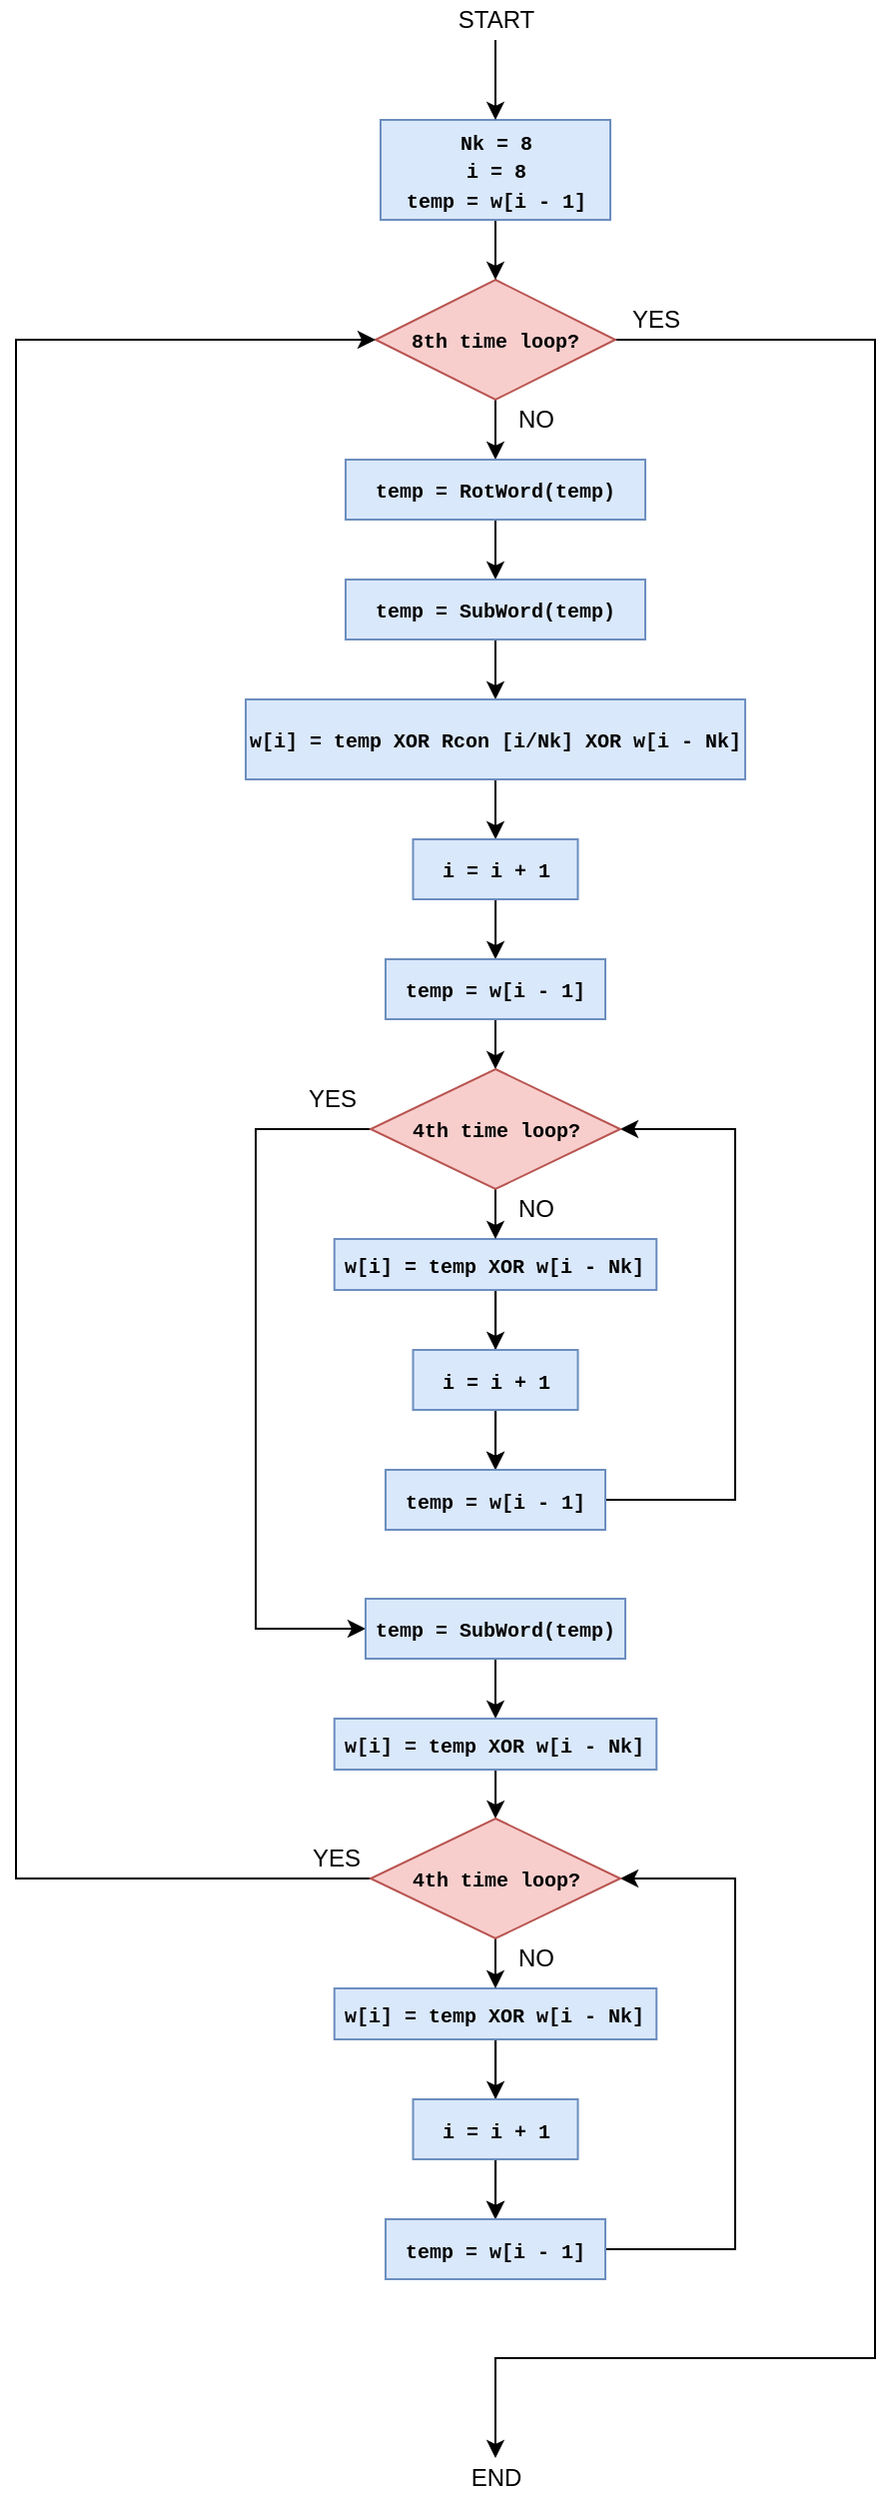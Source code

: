<mxfile version="14.1.8" type="device"><diagram id="C5RBs43oDa-KdzZeNtuy" name="Page-1"><mxGraphModel dx="599" dy="332" grid="1" gridSize="10" guides="1" tooltips="1" connect="1" arrows="1" fold="1" page="1" pageScale="1" pageWidth="1200" pageHeight="1920" math="0" shadow="0"><root><mxCell id="WIyWlLk6GJQsqaUBKTNV-0"/><mxCell id="WIyWlLk6GJQsqaUBKTNV-1" parent="WIyWlLk6GJQsqaUBKTNV-0"/><mxCell id="ouz0NxqWBHhlOmaD64dB-5" value="" style="edgeStyle=orthogonalEdgeStyle;rounded=0;orthogonalLoop=1;jettySize=auto;html=1;" edge="1" parent="WIyWlLk6GJQsqaUBKTNV-1" source="ouz0NxqWBHhlOmaD64dB-1" target="ouz0NxqWBHhlOmaD64dB-4"><mxGeometry relative="1" as="geometry"/></mxCell><mxCell id="ouz0NxqWBHhlOmaD64dB-49" style="edgeStyle=orthogonalEdgeStyle;rounded=0;orthogonalLoop=1;jettySize=auto;html=1;exitX=1;exitY=0.5;exitDx=0;exitDy=0;" edge="1" parent="WIyWlLk6GJQsqaUBKTNV-1" source="ouz0NxqWBHhlOmaD64dB-1"><mxGeometry relative="1" as="geometry"><mxPoint x="400" y="1250" as="targetPoint"/><Array as="points"><mxPoint x="590" y="190"/><mxPoint x="590" y="1200"/><mxPoint x="400" y="1200"/></Array></mxGeometry></mxCell><mxCell id="ouz0NxqWBHhlOmaD64dB-1" value="&lt;font face=&quot;Courier New&quot; style=&quot;font-size: 10px&quot;&gt;&lt;b&gt;8th time loop?&lt;/b&gt;&lt;/font&gt;" style="rhombus;whiteSpace=wrap;html=1;fillColor=#f8cecc;strokeColor=#b85450;" vertex="1" parent="WIyWlLk6GJQsqaUBKTNV-1"><mxGeometry x="340" y="160" width="120" height="60" as="geometry"/></mxCell><mxCell id="ouz0NxqWBHhlOmaD64dB-47" value="" style="edgeStyle=orthogonalEdgeStyle;rounded=0;orthogonalLoop=1;jettySize=auto;html=1;" edge="1" parent="WIyWlLk6GJQsqaUBKTNV-1" source="ouz0NxqWBHhlOmaD64dB-2" target="ouz0NxqWBHhlOmaD64dB-1"><mxGeometry relative="1" as="geometry"/></mxCell><mxCell id="ouz0NxqWBHhlOmaD64dB-2" value="&lt;font style=&quot;font-size: 10px ; line-height: 100%&quot; face=&quot;Courier New&quot;&gt;&lt;b&gt;Nk = 8&lt;br&gt;i = 8&lt;br&gt;temp = w[i - 1]&lt;/b&gt;&lt;/font&gt;" style="rounded=0;whiteSpace=wrap;html=1;fillColor=#dae8fc;strokeColor=#6c8ebf;" vertex="1" parent="WIyWlLk6GJQsqaUBKTNV-1"><mxGeometry x="342.5" y="80" width="115" height="50" as="geometry"/></mxCell><mxCell id="ouz0NxqWBHhlOmaD64dB-7" value="" style="edgeStyle=orthogonalEdgeStyle;rounded=0;orthogonalLoop=1;jettySize=auto;html=1;" edge="1" parent="WIyWlLk6GJQsqaUBKTNV-1" source="ouz0NxqWBHhlOmaD64dB-4" target="ouz0NxqWBHhlOmaD64dB-6"><mxGeometry relative="1" as="geometry"/></mxCell><mxCell id="ouz0NxqWBHhlOmaD64dB-4" value="&lt;font face=&quot;Courier New&quot; style=&quot;font-size: 10px&quot;&gt;&lt;b&gt;temp = RotWord(temp)&lt;/b&gt;&lt;/font&gt;" style="whiteSpace=wrap;html=1;fillColor=#dae8fc;strokeColor=#6c8ebf;" vertex="1" parent="WIyWlLk6GJQsqaUBKTNV-1"><mxGeometry x="325.01" y="250" width="150" height="30" as="geometry"/></mxCell><mxCell id="ouz0NxqWBHhlOmaD64dB-9" value="" style="edgeStyle=orthogonalEdgeStyle;rounded=0;orthogonalLoop=1;jettySize=auto;html=1;" edge="1" parent="WIyWlLk6GJQsqaUBKTNV-1" source="ouz0NxqWBHhlOmaD64dB-6" target="ouz0NxqWBHhlOmaD64dB-8"><mxGeometry relative="1" as="geometry"/></mxCell><mxCell id="ouz0NxqWBHhlOmaD64dB-6" value="&lt;font style=&quot;font-size: 10px&quot; face=&quot;Courier New&quot;&gt;&lt;b&gt;temp = SubWord(temp)&lt;/b&gt;&lt;/font&gt;" style="whiteSpace=wrap;html=1;fillColor=#dae8fc;strokeColor=#6c8ebf;" vertex="1" parent="WIyWlLk6GJQsqaUBKTNV-1"><mxGeometry x="325" y="310" width="150" height="30" as="geometry"/></mxCell><mxCell id="ouz0NxqWBHhlOmaD64dB-11" value="" style="edgeStyle=orthogonalEdgeStyle;rounded=0;orthogonalLoop=1;jettySize=auto;html=1;" edge="1" parent="WIyWlLk6GJQsqaUBKTNV-1" source="ouz0NxqWBHhlOmaD64dB-8" target="ouz0NxqWBHhlOmaD64dB-10"><mxGeometry relative="1" as="geometry"/></mxCell><mxCell id="ouz0NxqWBHhlOmaD64dB-8" value="&lt;font face=&quot;Courier New&quot; style=&quot;font-size: 10px&quot;&gt;&lt;b&gt;w[i] = temp XOR Rcon [i/Nk] XOR w[i - Nk]&lt;/b&gt;&lt;/font&gt;" style="whiteSpace=wrap;html=1;fillColor=#dae8fc;strokeColor=#6c8ebf;" vertex="1" parent="WIyWlLk6GJQsqaUBKTNV-1"><mxGeometry x="275.01" y="370" width="250" height="40" as="geometry"/></mxCell><mxCell id="ouz0NxqWBHhlOmaD64dB-13" value="" style="edgeStyle=orthogonalEdgeStyle;rounded=0;orthogonalLoop=1;jettySize=auto;html=1;" edge="1" parent="WIyWlLk6GJQsqaUBKTNV-1" source="ouz0NxqWBHhlOmaD64dB-10" target="ouz0NxqWBHhlOmaD64dB-12"><mxGeometry relative="1" as="geometry"/></mxCell><mxCell id="ouz0NxqWBHhlOmaD64dB-10" value="&lt;font face=&quot;Courier New&quot; style=&quot;font-size: 10px&quot;&gt;&lt;b&gt;i = i + 1&lt;/b&gt;&lt;/font&gt;" style="whiteSpace=wrap;html=1;fillColor=#dae8fc;strokeColor=#6c8ebf;" vertex="1" parent="WIyWlLk6GJQsqaUBKTNV-1"><mxGeometry x="358.75" y="440" width="82.5" height="30" as="geometry"/></mxCell><mxCell id="ouz0NxqWBHhlOmaD64dB-25" value="" style="edgeStyle=orthogonalEdgeStyle;rounded=0;orthogonalLoop=1;jettySize=auto;html=1;" edge="1" parent="WIyWlLk6GJQsqaUBKTNV-1" source="ouz0NxqWBHhlOmaD64dB-12" target="ouz0NxqWBHhlOmaD64dB-22"><mxGeometry relative="1" as="geometry"/></mxCell><mxCell id="ouz0NxqWBHhlOmaD64dB-12" value="&lt;font face=&quot;Courier New&quot; style=&quot;font-size: 10px&quot;&gt;&lt;b&gt;temp = w[i - 1]&lt;/b&gt;&lt;/font&gt;" style="whiteSpace=wrap;html=1;fillColor=#dae8fc;strokeColor=#6c8ebf;" vertex="1" parent="WIyWlLk6GJQsqaUBKTNV-1"><mxGeometry x="345" y="500" width="110" height="30" as="geometry"/></mxCell><mxCell id="ouz0NxqWBHhlOmaD64dB-17" value="" style="edgeStyle=orthogonalEdgeStyle;rounded=0;orthogonalLoop=1;jettySize=auto;html=1;" edge="1" parent="WIyWlLk6GJQsqaUBKTNV-1" source="ouz0NxqWBHhlOmaD64dB-14" target="ouz0NxqWBHhlOmaD64dB-16"><mxGeometry relative="1" as="geometry"/></mxCell><mxCell id="ouz0NxqWBHhlOmaD64dB-27" value="" style="edgeStyle=orthogonalEdgeStyle;rounded=0;orthogonalLoop=1;jettySize=auto;html=1;" edge="1" parent="WIyWlLk6GJQsqaUBKTNV-1" source="ouz0NxqWBHhlOmaD64dB-14" target="ouz0NxqWBHhlOmaD64dB-18"><mxGeometry relative="1" as="geometry"/></mxCell><mxCell id="ouz0NxqWBHhlOmaD64dB-14" value="&lt;font face=&quot;Courier New&quot; style=&quot;font-size: 10px&quot;&gt;&lt;b&gt;w[i] = temp XOR w[i - Nk]&lt;/b&gt;&lt;/font&gt;" style="whiteSpace=wrap;html=1;fillColor=#dae8fc;strokeColor=#6c8ebf;" vertex="1" parent="WIyWlLk6GJQsqaUBKTNV-1"><mxGeometry x="319.38" y="640" width="161.25" height="25.5" as="geometry"/></mxCell><mxCell id="ouz0NxqWBHhlOmaD64dB-19" value="" style="edgeStyle=orthogonalEdgeStyle;rounded=0;orthogonalLoop=1;jettySize=auto;html=1;" edge="1" parent="WIyWlLk6GJQsqaUBKTNV-1" source="ouz0NxqWBHhlOmaD64dB-16" target="ouz0NxqWBHhlOmaD64dB-18"><mxGeometry relative="1" as="geometry"/></mxCell><mxCell id="ouz0NxqWBHhlOmaD64dB-16" value="&lt;font face=&quot;Courier New&quot; style=&quot;font-size: 10px&quot;&gt;&lt;b&gt;i = i + 1&lt;/b&gt;&lt;/font&gt;" style="whiteSpace=wrap;html=1;fillColor=#dae8fc;strokeColor=#6c8ebf;" vertex="1" parent="WIyWlLk6GJQsqaUBKTNV-1"><mxGeometry x="358.76" y="695.5" width="82.5" height="30" as="geometry"/></mxCell><mxCell id="ouz0NxqWBHhlOmaD64dB-29" style="edgeStyle=orthogonalEdgeStyle;rounded=0;orthogonalLoop=1;jettySize=auto;html=1;exitX=1;exitY=0.5;exitDx=0;exitDy=0;entryX=1;entryY=0.5;entryDx=0;entryDy=0;" edge="1" parent="WIyWlLk6GJQsqaUBKTNV-1" source="ouz0NxqWBHhlOmaD64dB-18" target="ouz0NxqWBHhlOmaD64dB-22"><mxGeometry relative="1" as="geometry"><Array as="points"><mxPoint x="520" y="771"/><mxPoint x="520" y="585"/></Array></mxGeometry></mxCell><mxCell id="ouz0NxqWBHhlOmaD64dB-18" value="&lt;font face=&quot;Courier New&quot; style=&quot;font-size: 10px&quot;&gt;&lt;b&gt;temp = w[i - 1]&lt;/b&gt;&lt;/font&gt;" style="whiteSpace=wrap;html=1;fillColor=#dae8fc;strokeColor=#6c8ebf;" vertex="1" parent="WIyWlLk6GJQsqaUBKTNV-1"><mxGeometry x="345.01" y="755.5" width="110" height="30" as="geometry"/></mxCell><mxCell id="ouz0NxqWBHhlOmaD64dB-28" style="edgeStyle=orthogonalEdgeStyle;rounded=0;orthogonalLoop=1;jettySize=auto;html=1;exitX=0.5;exitY=1;exitDx=0;exitDy=0;entryX=0.5;entryY=0;entryDx=0;entryDy=0;" edge="1" parent="WIyWlLk6GJQsqaUBKTNV-1" source="ouz0NxqWBHhlOmaD64dB-22" target="ouz0NxqWBHhlOmaD64dB-14"><mxGeometry relative="1" as="geometry"/></mxCell><mxCell id="ouz0NxqWBHhlOmaD64dB-44" style="edgeStyle=orthogonalEdgeStyle;rounded=0;orthogonalLoop=1;jettySize=auto;html=1;exitX=0;exitY=0.5;exitDx=0;exitDy=0;entryX=0;entryY=0.5;entryDx=0;entryDy=0;" edge="1" parent="WIyWlLk6GJQsqaUBKTNV-1" source="ouz0NxqWBHhlOmaD64dB-22" target="ouz0NxqWBHhlOmaD64dB-31"><mxGeometry relative="1" as="geometry"><Array as="points"><mxPoint x="280" y="585"/><mxPoint x="280" y="835"/></Array></mxGeometry></mxCell><mxCell id="ouz0NxqWBHhlOmaD64dB-22" value="&lt;font face=&quot;Courier New&quot; style=&quot;font-size: 10px&quot;&gt;&lt;b&gt;4th time loop?&lt;/b&gt;&lt;/font&gt;" style="rhombus;whiteSpace=wrap;html=1;fillColor=#f8cecc;strokeColor=#b85450;" vertex="1" parent="WIyWlLk6GJQsqaUBKTNV-1"><mxGeometry x="337.51" y="555" width="125" height="60" as="geometry"/></mxCell><mxCell id="ouz0NxqWBHhlOmaD64dB-33" value="" style="edgeStyle=orthogonalEdgeStyle;rounded=0;orthogonalLoop=1;jettySize=auto;html=1;" edge="1" parent="WIyWlLk6GJQsqaUBKTNV-1" source="ouz0NxqWBHhlOmaD64dB-31" target="ouz0NxqWBHhlOmaD64dB-32"><mxGeometry relative="1" as="geometry"/></mxCell><mxCell id="ouz0NxqWBHhlOmaD64dB-31" value="&lt;font style=&quot;font-size: 10px&quot; face=&quot;Courier New&quot;&gt;&lt;b&gt;temp = SubWord(temp)&lt;/b&gt;&lt;/font&gt;" style="rounded=0;whiteSpace=wrap;html=1;fillColor=#dae8fc;strokeColor=#6c8ebf;" vertex="1" parent="WIyWlLk6GJQsqaUBKTNV-1"><mxGeometry x="335" y="820" width="130" height="30" as="geometry"/></mxCell><mxCell id="ouz0NxqWBHhlOmaD64dB-43" value="" style="edgeStyle=orthogonalEdgeStyle;rounded=0;orthogonalLoop=1;jettySize=auto;html=1;" edge="1" parent="WIyWlLk6GJQsqaUBKTNV-1" source="ouz0NxqWBHhlOmaD64dB-32" target="ouz0NxqWBHhlOmaD64dB-42"><mxGeometry relative="1" as="geometry"/></mxCell><mxCell id="ouz0NxqWBHhlOmaD64dB-32" value="&lt;font face=&quot;Courier New&quot; style=&quot;font-size: 10px&quot;&gt;&lt;b&gt;w[i] = temp XOR w[i - Nk]&lt;/b&gt;&lt;/font&gt;" style="whiteSpace=wrap;html=1;fillColor=#dae8fc;strokeColor=#6c8ebf;" vertex="1" parent="WIyWlLk6GJQsqaUBKTNV-1"><mxGeometry x="319.39" y="880" width="161.25" height="25.5" as="geometry"/></mxCell><mxCell id="ouz0NxqWBHhlOmaD64dB-34" value="" style="edgeStyle=orthogonalEdgeStyle;rounded=0;orthogonalLoop=1;jettySize=auto;html=1;" edge="1" parent="WIyWlLk6GJQsqaUBKTNV-1" source="ouz0NxqWBHhlOmaD64dB-36" target="ouz0NxqWBHhlOmaD64dB-38"><mxGeometry relative="1" as="geometry"/></mxCell><mxCell id="ouz0NxqWBHhlOmaD64dB-35" value="" style="edgeStyle=orthogonalEdgeStyle;rounded=0;orthogonalLoop=1;jettySize=auto;html=1;" edge="1" parent="WIyWlLk6GJQsqaUBKTNV-1" source="ouz0NxqWBHhlOmaD64dB-36" target="ouz0NxqWBHhlOmaD64dB-40"><mxGeometry relative="1" as="geometry"/></mxCell><mxCell id="ouz0NxqWBHhlOmaD64dB-36" value="&lt;font face=&quot;Courier New&quot; style=&quot;font-size: 10px&quot;&gt;&lt;b&gt;w[i] = temp XOR w[i - Nk]&lt;/b&gt;&lt;/font&gt;" style="whiteSpace=wrap;html=1;fillColor=#dae8fc;strokeColor=#6c8ebf;" vertex="1" parent="WIyWlLk6GJQsqaUBKTNV-1"><mxGeometry x="319.38" y="1015" width="161.25" height="25.5" as="geometry"/></mxCell><mxCell id="ouz0NxqWBHhlOmaD64dB-37" value="" style="edgeStyle=orthogonalEdgeStyle;rounded=0;orthogonalLoop=1;jettySize=auto;html=1;" edge="1" parent="WIyWlLk6GJQsqaUBKTNV-1" source="ouz0NxqWBHhlOmaD64dB-38" target="ouz0NxqWBHhlOmaD64dB-40"><mxGeometry relative="1" as="geometry"/></mxCell><mxCell id="ouz0NxqWBHhlOmaD64dB-38" value="&lt;font face=&quot;Courier New&quot; style=&quot;font-size: 10px&quot;&gt;&lt;b&gt;i = i + 1&lt;/b&gt;&lt;/font&gt;" style="whiteSpace=wrap;html=1;fillColor=#dae8fc;strokeColor=#6c8ebf;" vertex="1" parent="WIyWlLk6GJQsqaUBKTNV-1"><mxGeometry x="358.76" y="1070.5" width="82.5" height="30" as="geometry"/></mxCell><mxCell id="ouz0NxqWBHhlOmaD64dB-39" style="edgeStyle=orthogonalEdgeStyle;rounded=0;orthogonalLoop=1;jettySize=auto;html=1;exitX=1;exitY=0.5;exitDx=0;exitDy=0;entryX=1;entryY=0.5;entryDx=0;entryDy=0;" edge="1" parent="WIyWlLk6GJQsqaUBKTNV-1" source="ouz0NxqWBHhlOmaD64dB-40" target="ouz0NxqWBHhlOmaD64dB-42"><mxGeometry relative="1" as="geometry"><Array as="points"><mxPoint x="520" y="1146"/><mxPoint x="520" y="960"/></Array></mxGeometry></mxCell><mxCell id="ouz0NxqWBHhlOmaD64dB-40" value="&lt;font face=&quot;Courier New&quot; style=&quot;font-size: 10px&quot;&gt;&lt;b&gt;temp = w[i - 1]&lt;/b&gt;&lt;/font&gt;" style="whiteSpace=wrap;html=1;fillColor=#dae8fc;strokeColor=#6c8ebf;" vertex="1" parent="WIyWlLk6GJQsqaUBKTNV-1"><mxGeometry x="345.01" y="1130.5" width="110" height="30" as="geometry"/></mxCell><mxCell id="ouz0NxqWBHhlOmaD64dB-41" style="edgeStyle=orthogonalEdgeStyle;rounded=0;orthogonalLoop=1;jettySize=auto;html=1;exitX=0.5;exitY=1;exitDx=0;exitDy=0;entryX=0.5;entryY=0;entryDx=0;entryDy=0;" edge="1" parent="WIyWlLk6GJQsqaUBKTNV-1" source="ouz0NxqWBHhlOmaD64dB-42" target="ouz0NxqWBHhlOmaD64dB-36"><mxGeometry relative="1" as="geometry"/></mxCell><mxCell id="ouz0NxqWBHhlOmaD64dB-45" style="edgeStyle=orthogonalEdgeStyle;rounded=0;orthogonalLoop=1;jettySize=auto;html=1;exitX=0;exitY=0.5;exitDx=0;exitDy=0;entryX=0;entryY=0.5;entryDx=0;entryDy=0;" edge="1" parent="WIyWlLk6GJQsqaUBKTNV-1" source="ouz0NxqWBHhlOmaD64dB-42" target="ouz0NxqWBHhlOmaD64dB-1"><mxGeometry relative="1" as="geometry"><Array as="points"><mxPoint x="160" y="960"/><mxPoint x="160" y="190"/></Array></mxGeometry></mxCell><mxCell id="ouz0NxqWBHhlOmaD64dB-42" value="&lt;font face=&quot;Courier New&quot; style=&quot;font-size: 10px&quot;&gt;&lt;b&gt;4th time loop?&lt;/b&gt;&lt;/font&gt;" style="rhombus;whiteSpace=wrap;html=1;fillColor=#f8cecc;strokeColor=#b85450;" vertex="1" parent="WIyWlLk6GJQsqaUBKTNV-1"><mxGeometry x="337.51" y="930" width="125" height="60" as="geometry"/></mxCell><mxCell id="ouz0NxqWBHhlOmaD64dB-50" value="NO" style="text;html=1;align=center;verticalAlign=middle;resizable=0;points=[];autosize=1;" vertex="1" parent="WIyWlLk6GJQsqaUBKTNV-1"><mxGeometry x="405" y="220" width="30" height="20" as="geometry"/></mxCell><mxCell id="ouz0NxqWBHhlOmaD64dB-51" value="YES" style="text;html=1;align=center;verticalAlign=middle;resizable=0;points=[];autosize=1;" vertex="1" parent="WIyWlLk6GJQsqaUBKTNV-1"><mxGeometry x="460" y="170" width="40" height="20" as="geometry"/></mxCell><mxCell id="ouz0NxqWBHhlOmaD64dB-52" value="" style="endArrow=classic;html=1;entryX=0.5;entryY=0;entryDx=0;entryDy=0;" edge="1" parent="WIyWlLk6GJQsqaUBKTNV-1" target="ouz0NxqWBHhlOmaD64dB-2"><mxGeometry width="50" height="50" relative="1" as="geometry"><mxPoint x="400" y="40" as="sourcePoint"/><mxPoint x="330" y="100" as="targetPoint"/></mxGeometry></mxCell><mxCell id="ouz0NxqWBHhlOmaD64dB-53" value="START" style="text;html=1;align=center;verticalAlign=middle;resizable=0;points=[];autosize=1;" vertex="1" parent="WIyWlLk6GJQsqaUBKTNV-1"><mxGeometry x="375" y="20" width="50" height="20" as="geometry"/></mxCell><mxCell id="ouz0NxqWBHhlOmaD64dB-54" value="END" style="text;html=1;align=center;verticalAlign=middle;resizable=0;points=[];autosize=1;" vertex="1" parent="WIyWlLk6GJQsqaUBKTNV-1"><mxGeometry x="380" y="1250" width="40" height="20" as="geometry"/></mxCell><mxCell id="ouz0NxqWBHhlOmaD64dB-55" value="NO" style="text;html=1;align=center;verticalAlign=middle;resizable=0;points=[];autosize=1;" vertex="1" parent="WIyWlLk6GJQsqaUBKTNV-1"><mxGeometry x="405" y="990" width="30" height="20" as="geometry"/></mxCell><mxCell id="ouz0NxqWBHhlOmaD64dB-56" value="YES" style="text;html=1;align=center;verticalAlign=middle;resizable=0;points=[];autosize=1;" vertex="1" parent="WIyWlLk6GJQsqaUBKTNV-1"><mxGeometry x="300" y="940" width="40" height="20" as="geometry"/></mxCell><mxCell id="ouz0NxqWBHhlOmaD64dB-57" value="NO" style="text;html=1;align=center;verticalAlign=middle;resizable=0;points=[];autosize=1;" vertex="1" parent="WIyWlLk6GJQsqaUBKTNV-1"><mxGeometry x="405" y="615" width="30" height="20" as="geometry"/></mxCell><mxCell id="ouz0NxqWBHhlOmaD64dB-58" value="YES" style="text;html=1;align=center;verticalAlign=middle;resizable=0;points=[];autosize=1;" vertex="1" parent="WIyWlLk6GJQsqaUBKTNV-1"><mxGeometry x="297.51" y="560" width="40" height="20" as="geometry"/></mxCell></root></mxGraphModel></diagram></mxfile>